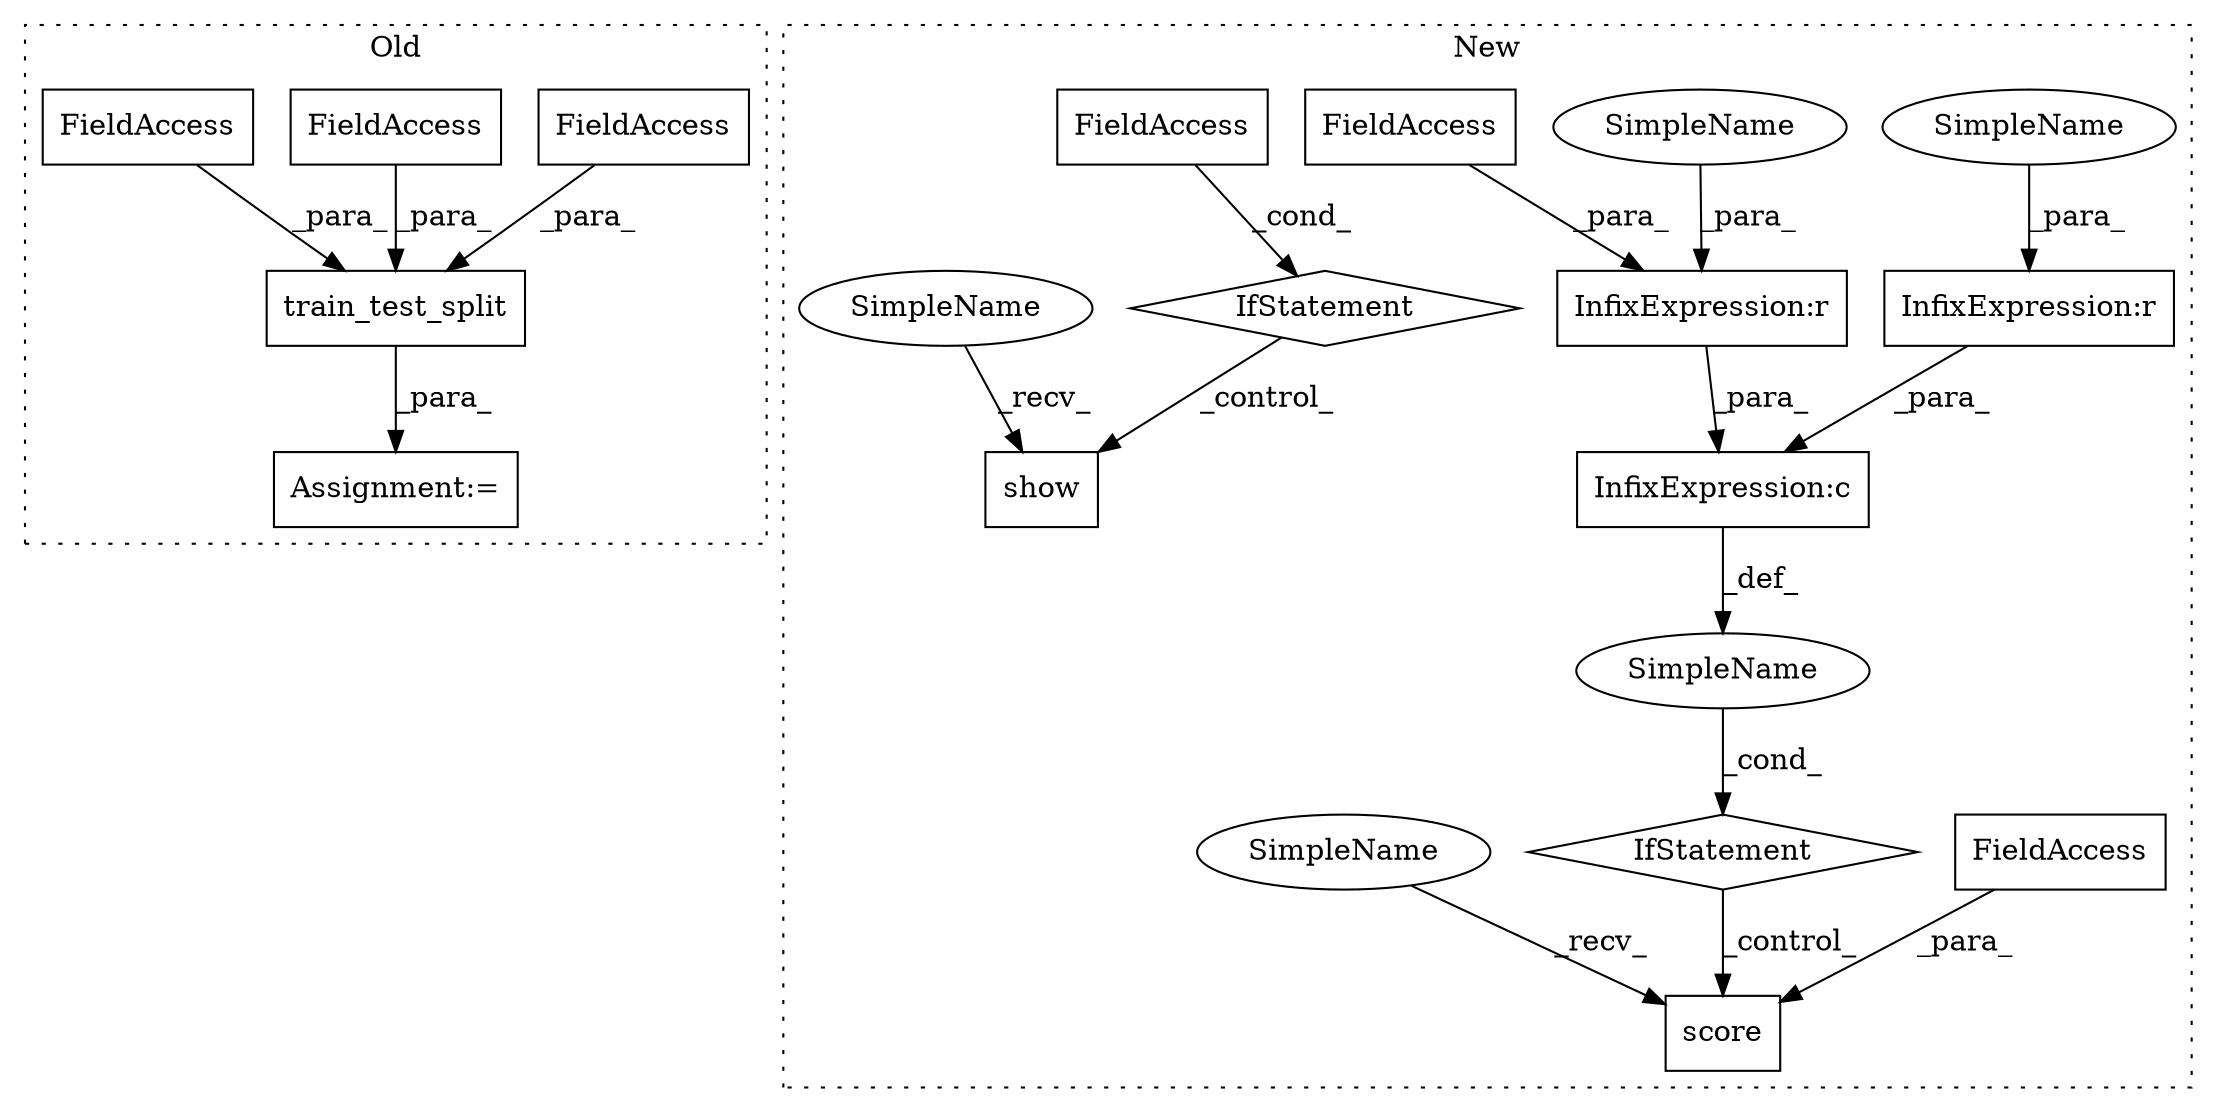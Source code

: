 digraph G {
subgraph cluster0 {
1 [label="train_test_split" a="32" s="4265,4308" l="17,1" shape="box"];
3 [label="FieldAccess" a="22" s="4296" l="12" shape="box"];
6 [label="Assignment:=" a="7" s="4263" l="2" shape="box"];
7 [label="FieldAccess" a="22" s="4286" l="9" shape="box"];
8 [label="FieldAccess" a="22" s="4284" l="1" shape="box"];
label = "Old";
style="dotted";
}
subgraph cluster1 {
2 [label="show" a="32" s="4446" l="6" shape="box"];
4 [label="FieldAccess" a="22" s="4421" l="4" shape="box"];
5 [label="IfStatement" a="25" s="4417,4425" l="4,2" shape="diamond"];
9 [label="score" a="32" s="4383,4404" l="6,1" shape="box"];
10 [label="InfixExpression:r" a="27" s="4126" l="4" shape="box"];
11 [label="InfixExpression:c" a="27" s="4135" l="4" shape="box"];
12 [label="InfixExpression:r" a="27" s="4146" l="4" shape="box"];
13 [label="SimpleName" a="42" s="" l="" shape="ellipse"];
14 [label="IfStatement" a="25" s="4115,4155" l="4,2" shape="diamond"];
15 [label="FieldAccess" a="22" s="4397" l="7" shape="box"];
16 [label="FieldAccess" a="22" s="4140" l="6" shape="box"];
17 [label="SimpleName" a="42" s="4130" l="4" shape="ellipse"];
18 [label="SimpleName" a="42" s="4150" l="4" shape="ellipse"];
19 [label="SimpleName" a="42" s="4435" l="10" shape="ellipse"];
20 [label="SimpleName" a="42" s="4372" l="10" shape="ellipse"];
label = "New";
style="dotted";
}
1 -> 6 [label="_para_"];
3 -> 1 [label="_para_"];
4 -> 5 [label="_cond_"];
5 -> 2 [label="_control_"];
7 -> 1 [label="_para_"];
8 -> 1 [label="_para_"];
10 -> 11 [label="_para_"];
11 -> 13 [label="_def_"];
12 -> 11 [label="_para_"];
13 -> 14 [label="_cond_"];
14 -> 9 [label="_control_"];
15 -> 9 [label="_para_"];
16 -> 12 [label="_para_"];
17 -> 10 [label="_para_"];
18 -> 12 [label="_para_"];
19 -> 2 [label="_recv_"];
20 -> 9 [label="_recv_"];
}